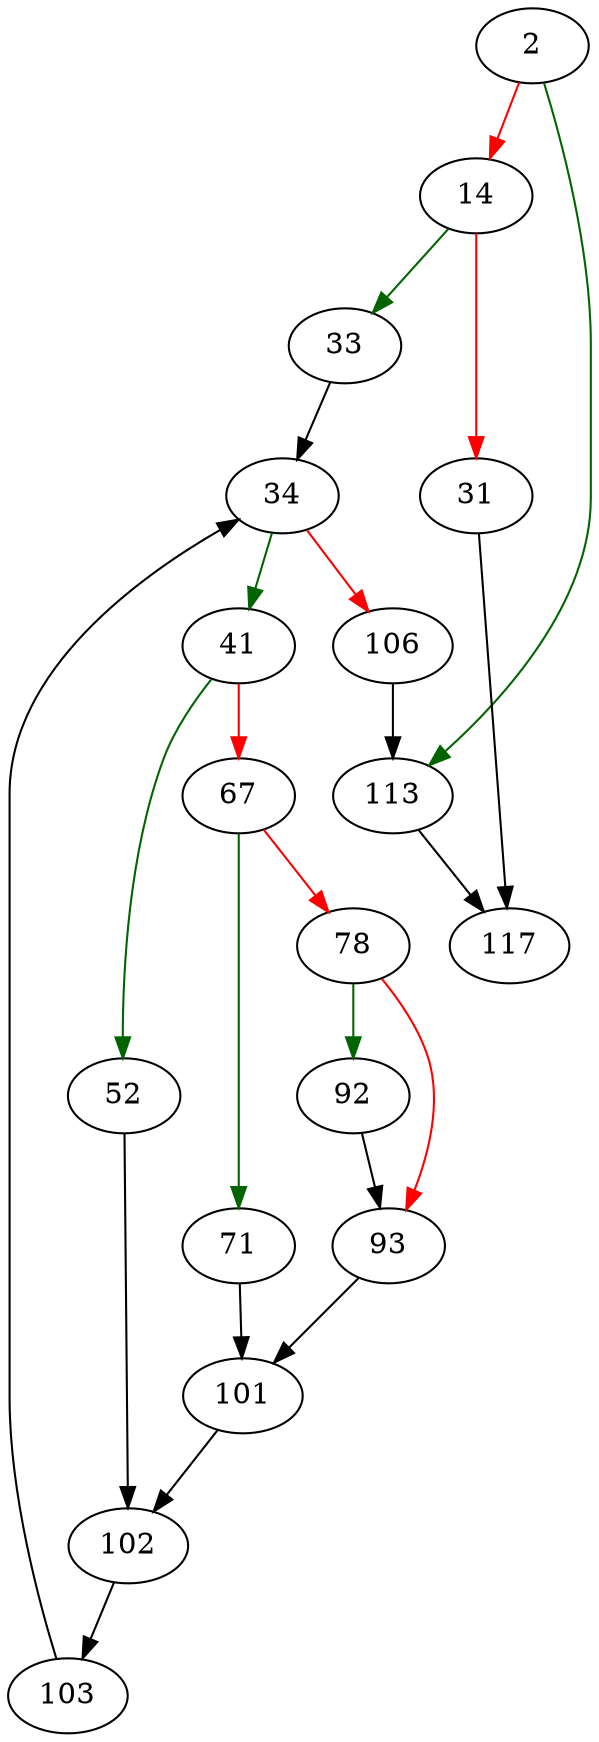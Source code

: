 strict digraph "sqlite3IndexAffinityStr" {
	// Node definitions.
	2 [entry=true];
	113;
	14;
	33;
	31;
	117;
	34;
	41;
	106;
	52;
	67;
	102;
	71;
	78;
	101;
	92;
	93;
	103;

	// Edge definitions.
	2 -> 113 [
		color=darkgreen
		cond=true
	];
	2 -> 14 [
		color=red
		cond=false
	];
	113 -> 117;
	14 -> 33 [
		color=darkgreen
		cond=true
	];
	14 -> 31 [
		color=red
		cond=false
	];
	33 -> 34;
	31 -> 117;
	34 -> 41 [
		color=darkgreen
		cond=true
	];
	34 -> 106 [
		color=red
		cond=false
	];
	41 -> 52 [
		color=darkgreen
		cond=true
	];
	41 -> 67 [
		color=red
		cond=false
	];
	106 -> 113;
	52 -> 102;
	67 -> 71 [
		color=darkgreen
		cond=true
	];
	67 -> 78 [
		color=red
		cond=false
	];
	102 -> 103;
	71 -> 101;
	78 -> 92 [
		color=darkgreen
		cond=true
	];
	78 -> 93 [
		color=red
		cond=false
	];
	101 -> 102;
	92 -> 93;
	93 -> 101;
	103 -> 34;
}
